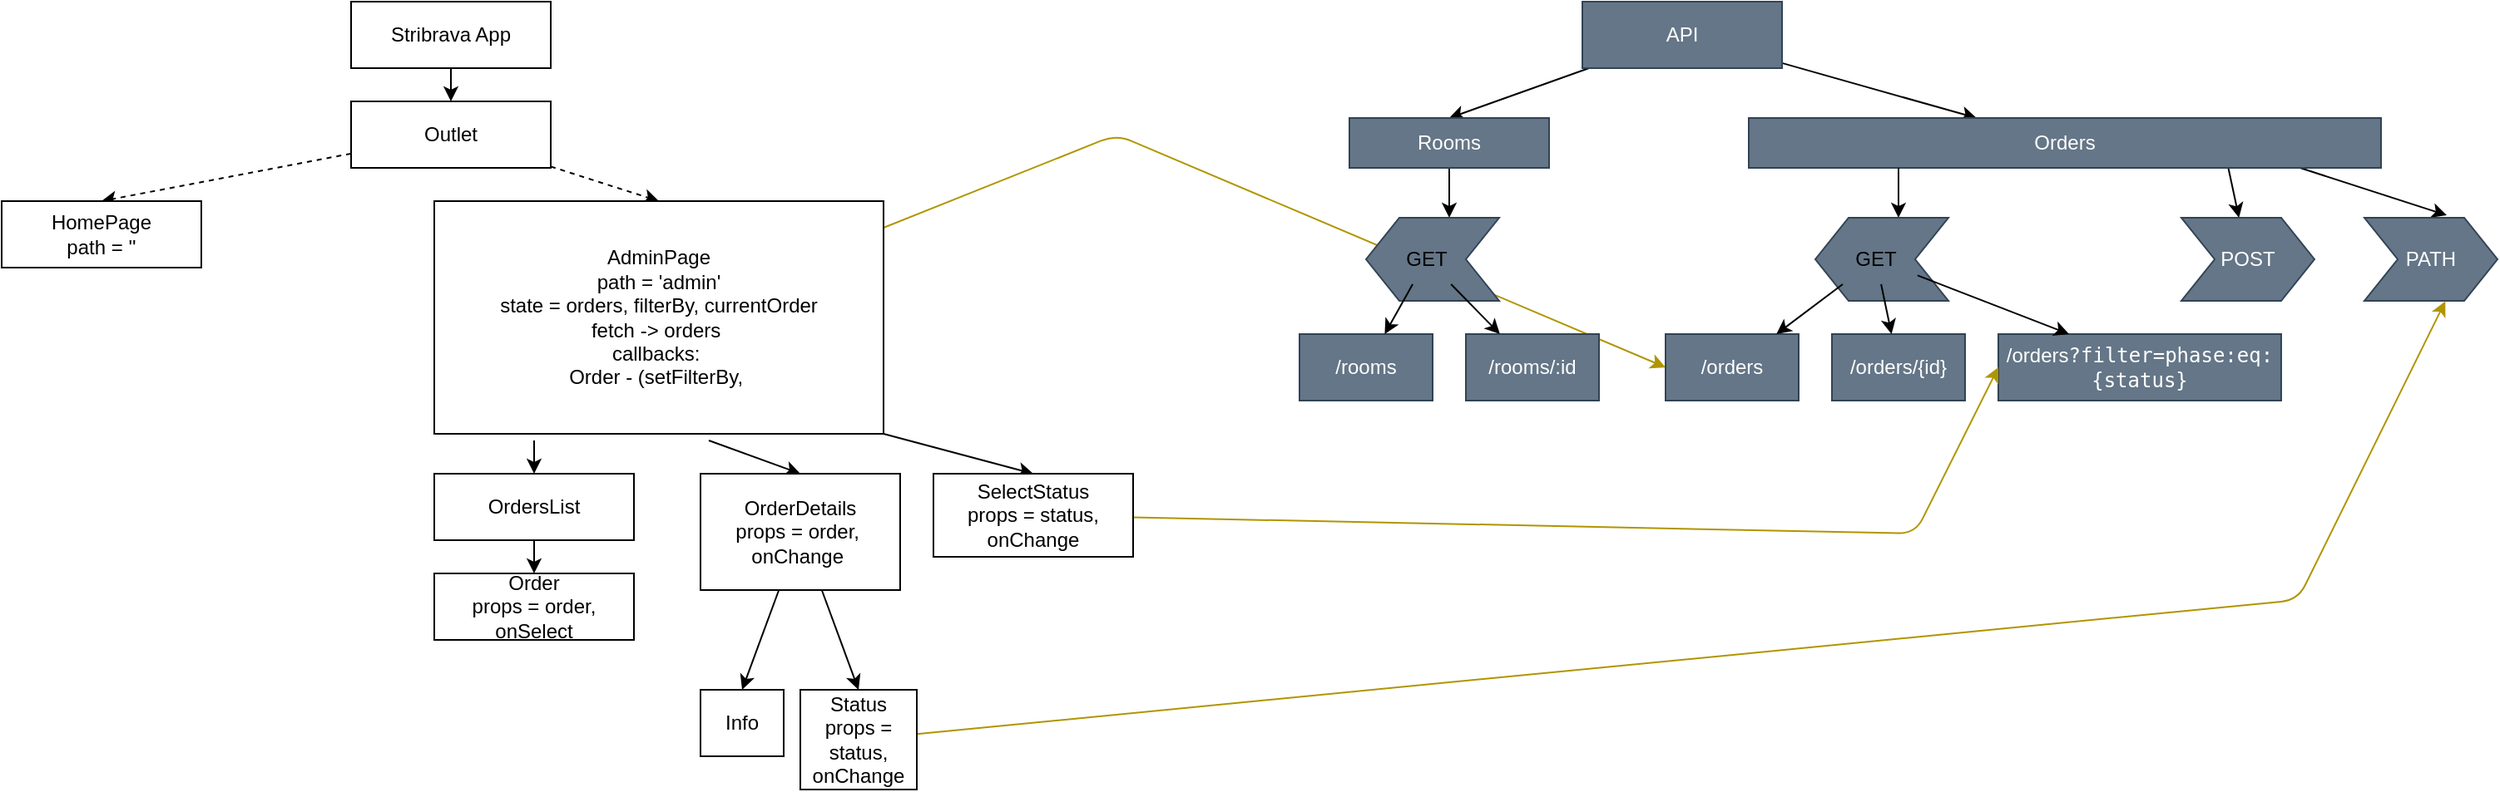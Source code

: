 <mxfile>
    <diagram id="ImfdKhcKCmiKFw1GA72g" name="Page-1">
        <mxGraphModel dx="2310" dy="608" grid="1" gridSize="10" guides="1" tooltips="1" connect="1" arrows="1" fold="1" page="1" pageScale="1" pageWidth="850" pageHeight="1100" math="0" shadow="0">
            <root>
                <mxCell id="0"/>
                <mxCell id="1" parent="0"/>
                <mxCell id="4" style="edgeStyle=none;html=1;" edge="1" parent="1" source="2" target="3">
                    <mxGeometry relative="1" as="geometry"/>
                </mxCell>
                <mxCell id="2" value="Stribrava App" style="rounded=0;whiteSpace=wrap;html=1;" vertex="1" parent="1">
                    <mxGeometry x="160" y="40" width="120" height="40" as="geometry"/>
                </mxCell>
                <mxCell id="7" style="edgeStyle=none;html=1;entryX=0.5;entryY=0;entryDx=0;entryDy=0;dashed=1;" edge="1" parent="1" source="3" target="5">
                    <mxGeometry relative="1" as="geometry"/>
                </mxCell>
                <mxCell id="8" style="edgeStyle=none;html=1;entryX=0.5;entryY=0;entryDx=0;entryDy=0;dashed=1;" edge="1" parent="1" source="3" target="6">
                    <mxGeometry relative="1" as="geometry"/>
                </mxCell>
                <mxCell id="3" value="Outlet" style="rounded=0;whiteSpace=wrap;html=1;" vertex="1" parent="1">
                    <mxGeometry x="160" y="100" width="120" height="40" as="geometry"/>
                </mxCell>
                <mxCell id="5" value="HomePage&lt;br&gt;path = ''" style="rounded=0;whiteSpace=wrap;html=1;" vertex="1" parent="1">
                    <mxGeometry x="-50" y="160" width="120" height="40" as="geometry"/>
                </mxCell>
                <mxCell id="53" style="edgeStyle=none;html=1;" edge="1" parent="1" target="52">
                    <mxGeometry relative="1" as="geometry">
                        <mxPoint x="270" y="304" as="sourcePoint"/>
                    </mxGeometry>
                </mxCell>
                <mxCell id="57" style="edgeStyle=none;html=1;entryX=0.5;entryY=0;entryDx=0;entryDy=0;" edge="1" parent="1" target="56">
                    <mxGeometry relative="1" as="geometry">
                        <mxPoint x="375" y="304" as="sourcePoint"/>
                    </mxGeometry>
                </mxCell>
                <mxCell id="64" style="edgeStyle=none;html=1;entryX=0.5;entryY=0;entryDx=0;entryDy=0;" edge="1" parent="1" target="63">
                    <mxGeometry relative="1" as="geometry">
                        <mxPoint x="480" y="300" as="sourcePoint"/>
                    </mxGeometry>
                </mxCell>
                <mxCell id="65" style="edgeStyle=none;html=1;entryX=0;entryY=0.5;entryDx=0;entryDy=0;fillColor=#e3c800;strokeColor=#B09500;" edge="1" parent="1" source="6" target="38">
                    <mxGeometry relative="1" as="geometry">
                        <Array as="points">
                            <mxPoint x="620" y="120"/>
                        </Array>
                    </mxGeometry>
                </mxCell>
                <mxCell id="6" value="AdminPage&lt;br&gt;path = 'admin'&lt;br&gt;state = orders, filterBy, currentOrder&lt;br&gt;fetch -&amp;gt; orders&amp;nbsp;&lt;br&gt;callbacks:&amp;nbsp;&lt;br&gt;Order - (setFilterBy,&amp;nbsp;" style="rounded=0;whiteSpace=wrap;html=1;" vertex="1" parent="1">
                    <mxGeometry x="210" y="160" width="270" height="140" as="geometry"/>
                </mxCell>
                <mxCell id="50" style="edgeStyle=none;html=1;entryX=0.5;entryY=0;entryDx=0;entryDy=0;" edge="1" parent="1" source="9" target="12">
                    <mxGeometry relative="1" as="geometry"/>
                </mxCell>
                <mxCell id="51" style="edgeStyle=none;html=1;" edge="1" parent="1" source="9" target="13">
                    <mxGeometry relative="1" as="geometry"/>
                </mxCell>
                <mxCell id="9" value="API" style="rounded=0;whiteSpace=wrap;html=1;fillColor=#647687;fontColor=#ffffff;strokeColor=#314354;" vertex="1" parent="1">
                    <mxGeometry x="900" y="40" width="120" height="40" as="geometry"/>
                </mxCell>
                <mxCell id="19" style="edgeStyle=none;html=1;entryX=0.375;entryY=1;entryDx=0;entryDy=0;entryPerimeter=0;" edge="1" parent="1" source="12" target="14">
                    <mxGeometry relative="1" as="geometry"/>
                </mxCell>
                <mxCell id="12" value="Rooms" style="rounded=0;whiteSpace=wrap;html=1;fillColor=#647687;fontColor=#ffffff;strokeColor=#314354;" vertex="1" parent="1">
                    <mxGeometry x="760" y="110" width="120" height="30" as="geometry"/>
                </mxCell>
                <mxCell id="45" style="edgeStyle=none;html=1;" edge="1" parent="1" target="43">
                    <mxGeometry relative="1" as="geometry">
                        <mxPoint x="1288.214" y="140" as="sourcePoint"/>
                    </mxGeometry>
                </mxCell>
                <mxCell id="47" style="edgeStyle=none;html=1;entryX=0.619;entryY=-0.03;entryDx=0;entryDy=0;entryPerimeter=0;" edge="1" parent="1" target="46">
                    <mxGeometry relative="1" as="geometry">
                        <mxPoint x="1331.386" y="140" as="sourcePoint"/>
                    </mxGeometry>
                </mxCell>
                <mxCell id="13" value="Orders" style="rounded=0;whiteSpace=wrap;html=1;fillColor=#647687;fontColor=#ffffff;strokeColor=#314354;" vertex="1" parent="1">
                    <mxGeometry x="1000" y="110" width="380" height="30" as="geometry"/>
                </mxCell>
                <mxCell id="16" value="" style="group" vertex="1" connectable="0" parent="1">
                    <mxGeometry x="770" y="170" width="80" height="50" as="geometry"/>
                </mxCell>
                <mxCell id="14" value="" style="shape=step;perimeter=stepPerimeter;whiteSpace=wrap;html=1;fixedSize=1;rotation=-180;fillColor=#647687;fontColor=#ffffff;strokeColor=#314354;" vertex="1" parent="16">
                    <mxGeometry width="80" height="50" as="geometry"/>
                </mxCell>
                <mxCell id="15" value="GET" style="text;html=1;align=center;verticalAlign=middle;resizable=0;points=[];autosize=1;strokeColor=none;fillColor=none;" vertex="1" parent="16">
                    <mxGeometry x="11.425" y="10.005" width="50" height="30" as="geometry"/>
                </mxCell>
                <mxCell id="17" value="/rooms" style="rounded=0;whiteSpace=wrap;html=1;fillColor=#647687;fontColor=#ffffff;strokeColor=#314354;" vertex="1" parent="1">
                    <mxGeometry x="730" y="240" width="80" height="40" as="geometry"/>
                </mxCell>
                <mxCell id="20" value="/rooms/:id" style="rounded=0;whiteSpace=wrap;html=1;fillColor=#647687;fontColor=#ffffff;strokeColor=#314354;" vertex="1" parent="1">
                    <mxGeometry x="830" y="240" width="80" height="40" as="geometry"/>
                </mxCell>
                <mxCell id="21" style="edgeStyle=none;html=1;" edge="1" parent="1" source="15" target="17">
                    <mxGeometry relative="1" as="geometry"/>
                </mxCell>
                <mxCell id="22" style="edgeStyle=none;html=1;" edge="1" parent="1" source="15" target="20">
                    <mxGeometry relative="1" as="geometry"/>
                </mxCell>
                <mxCell id="34" style="edgeStyle=none;html=1;entryX=0.375;entryY=1;entryDx=0;entryDy=0;entryPerimeter=0;" edge="1" target="36" parent="1">
                    <mxGeometry relative="1" as="geometry">
                        <mxPoint x="1090" y="140" as="sourcePoint"/>
                    </mxGeometry>
                </mxCell>
                <mxCell id="35" value="" style="group" vertex="1" connectable="0" parent="1">
                    <mxGeometry x="1040" y="170" width="80" height="50" as="geometry"/>
                </mxCell>
                <mxCell id="36" value="" style="shape=step;perimeter=stepPerimeter;whiteSpace=wrap;html=1;fixedSize=1;rotation=-180;fillColor=#647687;fontColor=#ffffff;strokeColor=#314354;" vertex="1" parent="35">
                    <mxGeometry width="80" height="50" as="geometry"/>
                </mxCell>
                <mxCell id="37" value="GET" style="text;html=1;align=center;verticalAlign=middle;resizable=0;points=[];autosize=1;strokeColor=none;fillColor=none;" vertex="1" parent="35">
                    <mxGeometry x="11.425" y="10.005" width="50" height="30" as="geometry"/>
                </mxCell>
                <mxCell id="38" value="/orders" style="rounded=0;whiteSpace=wrap;html=1;fillColor=#647687;fontColor=#ffffff;strokeColor=#314354;" vertex="1" parent="1">
                    <mxGeometry x="950" y="240" width="80" height="40" as="geometry"/>
                </mxCell>
                <mxCell id="39" value="/orders/{id}" style="rounded=0;whiteSpace=wrap;html=1;fillColor=#647687;fontColor=#ffffff;strokeColor=#314354;" vertex="1" parent="1">
                    <mxGeometry x="1050" y="240" width="80" height="40" as="geometry"/>
                </mxCell>
                <mxCell id="40" style="edgeStyle=none;html=1;" edge="1" source="37" target="38" parent="1">
                    <mxGeometry relative="1" as="geometry"/>
                </mxCell>
                <mxCell id="41" style="edgeStyle=none;html=1;" edge="1" source="37" target="39" parent="1">
                    <mxGeometry relative="1" as="geometry"/>
                </mxCell>
                <mxCell id="43" value="POST" style="shape=step;perimeter=stepPerimeter;whiteSpace=wrap;html=1;fixedSize=1;rotation=-360;fillColor=#647687;fontColor=#ffffff;strokeColor=#314354;" vertex="1" parent="1">
                    <mxGeometry x="1260" y="170" width="80" height="50" as="geometry"/>
                </mxCell>
                <mxCell id="46" value="PATH" style="shape=step;perimeter=stepPerimeter;whiteSpace=wrap;html=1;fixedSize=1;rotation=-360;fillColor=#647687;fontColor=#ffffff;strokeColor=#314354;" vertex="1" parent="1">
                    <mxGeometry x="1370" y="170" width="80" height="50" as="geometry"/>
                </mxCell>
                <mxCell id="48" value="/orders&lt;code&gt;?filter=phase:eq:{status}&lt;/code&gt;" style="rounded=0;whiteSpace=wrap;html=1;fillColor=#647687;fontColor=#ffffff;strokeColor=#314354;" vertex="1" parent="1">
                    <mxGeometry x="1150" y="240" width="170" height="40" as="geometry"/>
                </mxCell>
                <mxCell id="49" style="edgeStyle=none;html=1;entryX=0.25;entryY=0;entryDx=0;entryDy=0;" edge="1" parent="1" source="37" target="48">
                    <mxGeometry relative="1" as="geometry"/>
                </mxCell>
                <mxCell id="55" style="edgeStyle=none;html=1;entryX=0.5;entryY=0;entryDx=0;entryDy=0;" edge="1" parent="1" source="52" target="54">
                    <mxGeometry relative="1" as="geometry"/>
                </mxCell>
                <mxCell id="52" value="OrdersList" style="rounded=0;whiteSpace=wrap;html=1;" vertex="1" parent="1">
                    <mxGeometry x="210" y="324" width="120" height="40" as="geometry"/>
                </mxCell>
                <mxCell id="54" value="Order&lt;br&gt;props = order, onSelect" style="rounded=0;whiteSpace=wrap;html=1;" vertex="1" parent="1">
                    <mxGeometry x="210" y="384" width="120" height="40" as="geometry"/>
                </mxCell>
                <mxCell id="60" style="edgeStyle=none;html=1;entryX=0.5;entryY=0;entryDx=0;entryDy=0;" edge="1" parent="1" source="56" target="58">
                    <mxGeometry relative="1" as="geometry"/>
                </mxCell>
                <mxCell id="61" style="edgeStyle=none;html=1;entryX=0.5;entryY=0;entryDx=0;entryDy=0;" edge="1" parent="1" source="56" target="59">
                    <mxGeometry relative="1" as="geometry"/>
                </mxCell>
                <mxCell id="56" value="OrderDetails&lt;br&gt;props = order,&amp;nbsp;&lt;br&gt;onChange&amp;nbsp;" style="rounded=0;whiteSpace=wrap;html=1;" vertex="1" parent="1">
                    <mxGeometry x="370" y="324" width="120" height="70" as="geometry"/>
                </mxCell>
                <mxCell id="58" value="Info" style="rounded=0;whiteSpace=wrap;html=1;" vertex="1" parent="1">
                    <mxGeometry x="370" y="454" width="50" height="40" as="geometry"/>
                </mxCell>
                <mxCell id="62" style="edgeStyle=none;html=1;entryX=0.608;entryY=1.004;entryDx=0;entryDy=0;entryPerimeter=0;fillColor=#e3c800;strokeColor=#B09500;" edge="1" parent="1" source="59" target="46">
                    <mxGeometry relative="1" as="geometry">
                        <Array as="points">
                            <mxPoint x="1330" y="400"/>
                        </Array>
                    </mxGeometry>
                </mxCell>
                <mxCell id="59" value="Status&lt;br&gt;props = status, onChange" style="rounded=0;whiteSpace=wrap;html=1;" vertex="1" parent="1">
                    <mxGeometry x="430" y="454" width="70" height="60" as="geometry"/>
                </mxCell>
                <mxCell id="66" style="edgeStyle=none;html=1;entryX=0;entryY=0.5;entryDx=0;entryDy=0;fillColor=#e3c800;strokeColor=#B09500;" edge="1" parent="1" source="63" target="48">
                    <mxGeometry relative="1" as="geometry">
                        <Array as="points">
                            <mxPoint x="1100" y="360"/>
                        </Array>
                    </mxGeometry>
                </mxCell>
                <mxCell id="63" value="SelectStatus&lt;br&gt;props = status, onChange" style="rounded=0;whiteSpace=wrap;html=1;" vertex="1" parent="1">
                    <mxGeometry x="510" y="324" width="120" height="50" as="geometry"/>
                </mxCell>
            </root>
        </mxGraphModel>
    </diagram>
</mxfile>